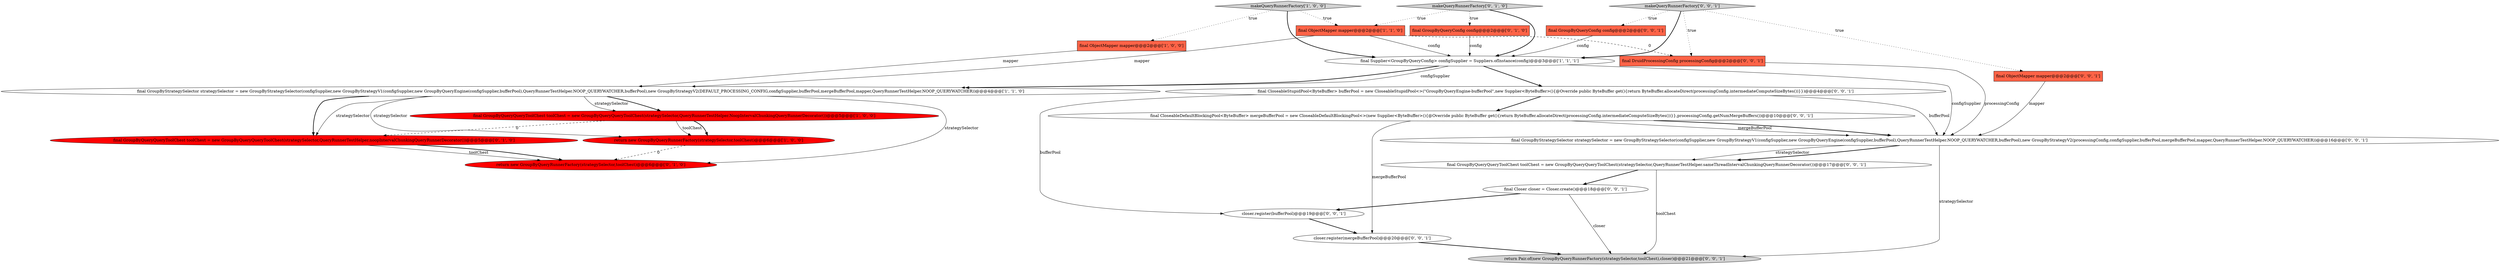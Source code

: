 digraph {
16 [style = filled, label = "final DruidProcessingConfig processingConfig@@@2@@@['0', '0', '1']", fillcolor = tomato, shape = box image = "AAA0AAABBB3BBB"];
8 [style = filled, label = "final GroupByQueryConfig config@@@2@@@['0', '1', '0']", fillcolor = tomato, shape = box image = "AAA0AAABBB2BBB"];
10 [style = filled, label = "makeQueryRunnerFactory['0', '1', '0']", fillcolor = lightgray, shape = diamond image = "AAA0AAABBB2BBB"];
2 [style = filled, label = "final GroupByStrategySelector strategySelector = new GroupByStrategySelector(configSupplier,new GroupByStrategyV1(configSupplier,new GroupByQueryEngine(configSupplier,bufferPool),QueryRunnerTestHelper.NOOP_QUERYWATCHER,bufferPool),new GroupByStrategyV2(DEFAULT_PROCESSING_CONFIG,configSupplier,bufferPool,mergeBufferPool,mapper,QueryRunnerTestHelper.NOOP_QUERYWATCHER))@@@4@@@['1', '1', '0']", fillcolor = white, shape = ellipse image = "AAA0AAABBB1BBB"];
0 [style = filled, label = "final GroupByQueryQueryToolChest toolChest = new GroupByQueryQueryToolChest(strategySelector,QueryRunnerTestHelper.NoopIntervalChunkingQueryRunnerDecorator())@@@5@@@['1', '0', '0']", fillcolor = red, shape = ellipse image = "AAA1AAABBB1BBB"];
6 [style = filled, label = "final ObjectMapper mapper@@@2@@@['1', '1', '0']", fillcolor = tomato, shape = box image = "AAA0AAABBB1BBB"];
7 [style = filled, label = "final GroupByQueryQueryToolChest toolChest = new GroupByQueryQueryToolChest(strategySelector,QueryRunnerTestHelper.noopIntervalChunkingQueryRunnerDecorator())@@@5@@@['0', '1', '0']", fillcolor = red, shape = ellipse image = "AAA1AAABBB2BBB"];
1 [style = filled, label = "makeQueryRunnerFactory['1', '0', '0']", fillcolor = lightgray, shape = diamond image = "AAA0AAABBB1BBB"];
5 [style = filled, label = "return new GroupByQueryRunnerFactory(strategySelector,toolChest)@@@6@@@['1', '0', '0']", fillcolor = red, shape = ellipse image = "AAA1AAABBB1BBB"];
4 [style = filled, label = "final Supplier<GroupByQueryConfig> configSupplier = Suppliers.ofInstance(config)@@@3@@@['1', '1', '1']", fillcolor = white, shape = ellipse image = "AAA0AAABBB1BBB"];
22 [style = filled, label = "final CloseableStupidPool<ByteBuffer> bufferPool = new CloseableStupidPool<>(\"GroupByQueryEngine-bufferPool\",new Supplier<ByteBuffer>(){@Override public ByteBuffer get(){return ByteBuffer.allocateDirect(processingConfig.intermediateComputeSizeBytes())}})@@@4@@@['0', '0', '1']", fillcolor = white, shape = ellipse image = "AAA0AAABBB3BBB"];
3 [style = filled, label = "final ObjectMapper mapper@@@2@@@['1', '0', '0']", fillcolor = tomato, shape = box image = "AAA0AAABBB1BBB"];
11 [style = filled, label = "closer.register(bufferPool)@@@19@@@['0', '0', '1']", fillcolor = white, shape = ellipse image = "AAA0AAABBB3BBB"];
14 [style = filled, label = "final GroupByStrategySelector strategySelector = new GroupByStrategySelector(configSupplier,new GroupByStrategyV1(configSupplier,new GroupByQueryEngine(configSupplier,bufferPool),QueryRunnerTestHelper.NOOP_QUERYWATCHER,bufferPool),new GroupByStrategyV2(processingConfig,configSupplier,bufferPool,mergeBufferPool,mapper,QueryRunnerTestHelper.NOOP_QUERYWATCHER))@@@16@@@['0', '0', '1']", fillcolor = white, shape = ellipse image = "AAA0AAABBB3BBB"];
19 [style = filled, label = "final Closer closer = Closer.create()@@@18@@@['0', '0', '1']", fillcolor = white, shape = ellipse image = "AAA0AAABBB3BBB"];
13 [style = filled, label = "final ObjectMapper mapper@@@2@@@['0', '0', '1']", fillcolor = tomato, shape = box image = "AAA0AAABBB3BBB"];
21 [style = filled, label = "closer.register(mergeBufferPool)@@@20@@@['0', '0', '1']", fillcolor = white, shape = ellipse image = "AAA0AAABBB3BBB"];
9 [style = filled, label = "return new GroupByQueryRunnerFactory(strategySelector,toolChest)@@@6@@@['0', '1', '0']", fillcolor = red, shape = ellipse image = "AAA1AAABBB2BBB"];
15 [style = filled, label = "makeQueryRunnerFactory['0', '0', '1']", fillcolor = lightgray, shape = diamond image = "AAA0AAABBB3BBB"];
20 [style = filled, label = "return Pair.of(new GroupByQueryRunnerFactory(strategySelector,toolChest),closer)@@@21@@@['0', '0', '1']", fillcolor = lightgray, shape = ellipse image = "AAA0AAABBB3BBB"];
18 [style = filled, label = "final GroupByQueryQueryToolChest toolChest = new GroupByQueryQueryToolChest(strategySelector,QueryRunnerTestHelper.sameThreadIntervalChunkingQueryRunnerDecorator())@@@17@@@['0', '0', '1']", fillcolor = white, shape = ellipse image = "AAA0AAABBB3BBB"];
17 [style = filled, label = "final CloseableDefaultBlockingPool<ByteBuffer> mergeBufferPool = new CloseableDefaultBlockingPool<>(new Supplier<ByteBuffer>(){@Override public ByteBuffer get(){return ByteBuffer.allocateDirect(processingConfig.intermediateComputeSizeBytes())}},processingConfig.getNumMergeBuffers())@@@10@@@['0', '0', '1']", fillcolor = white, shape = ellipse image = "AAA0AAABBB3BBB"];
12 [style = filled, label = "final GroupByQueryConfig config@@@2@@@['0', '0', '1']", fillcolor = tomato, shape = box image = "AAA0AAABBB3BBB"];
4->14 [style = solid, label="configSupplier"];
10->8 [style = dotted, label="true"];
6->4 [style = solid, label="config"];
1->4 [style = bold, label=""];
10->6 [style = dotted, label="true"];
22->11 [style = solid, label="bufferPool"];
17->21 [style = solid, label="mergeBufferPool"];
3->2 [style = solid, label="mapper"];
0->5 [style = solid, label="toolChest"];
11->21 [style = bold, label=""];
18->19 [style = bold, label=""];
7->9 [style = solid, label="toolChest"];
5->9 [style = dashed, label="0"];
19->11 [style = bold, label=""];
18->20 [style = solid, label="toolChest"];
4->2 [style = bold, label=""];
15->16 [style = dotted, label="true"];
2->9 [style = solid, label="strategySelector"];
14->18 [style = solid, label="strategySelector"];
17->14 [style = solid, label="mergeBufferPool"];
15->13 [style = dotted, label="true"];
2->5 [style = solid, label="strategySelector"];
6->2 [style = solid, label="mapper"];
1->3 [style = dotted, label="true"];
7->9 [style = bold, label=""];
8->4 [style = solid, label="config"];
12->4 [style = solid, label="config"];
2->0 [style = bold, label=""];
6->16 [style = dashed, label="0"];
21->20 [style = bold, label=""];
17->14 [style = bold, label=""];
4->2 [style = solid, label="configSupplier"];
15->4 [style = bold, label=""];
2->0 [style = solid, label="strategySelector"];
10->4 [style = bold, label=""];
22->17 [style = bold, label=""];
15->12 [style = dotted, label="true"];
22->14 [style = solid, label="bufferPool"];
14->18 [style = bold, label=""];
1->6 [style = dotted, label="true"];
13->14 [style = solid, label="mapper"];
2->7 [style = bold, label=""];
2->7 [style = solid, label="strategySelector"];
0->7 [style = dashed, label="0"];
16->14 [style = solid, label="processingConfig"];
4->22 [style = bold, label=""];
0->5 [style = bold, label=""];
14->20 [style = solid, label="strategySelector"];
19->20 [style = solid, label="closer"];
}
